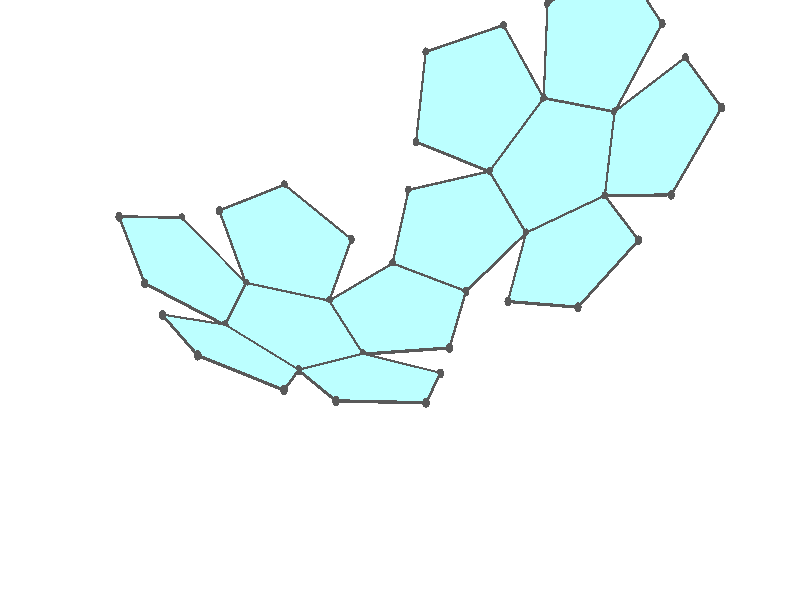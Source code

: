 #version 3.7;
global_settings{assumed_gamma 1.0}
camera{perspective location <18.750000000000000000000000, 10.825317547305481014063844, 12.499999999999996447286321> right <0.133333333333333331482962, -0.230940107675850353485814, -0.000000000000000000000000> up <-0.064951905283832905846353, -0.037499999999999998612221, 0.129903810567665811692706> direction <0.750000000000000111022302, 0.433012701892219298294151, 0.499999999999999944488849> sky <-0.433012701892219298294151, -0.249999999999999944488849, 0.866025403784438707610605> look_at <18.000000000000000000000000, 10.392304845413262270881205, 11.999999999999996447286321>}
light_source{<18.750000000000000000000000, 10.825317547305481014063844, 12.499999999999996447286321> rgb<1.0,1.0,1.0>}
background{rgb<1,1,1>}
union{union{object{union{sphere{<0.187592474085079868872938, 0.577350269189625620036566, -0.080839478491985694574851>,0.029999999999999998889777}sphere{<-0.491123473188422809965203, 0.356822089773089878850243, -0.080839478491985694574851>,0.029999999999999998889777}sphere{<-0.491123473188422865476355, -0.356822089773089767827940, -0.080839478491985694574851>,0.029999999999999998889777}sphere{<0.187592474085079730095060, -0.577350269189625620036566, -0.080839478491985694574851>,0.029999999999999998889777}sphere{<0.607061998206686048717984, -0.000000000000000148687307, -0.080839478491985694574851>,0.029999999999999998889777}} pigment{rgb<0.1,0.1,0.1>}}object{union{cylinder{<0.187592474085079868872938, 0.577350269189625620036566, -0.080839478491985694574851>,<-0.491123473188422809965203, 0.356822089773089878850243, -0.080839478491985694574851>,0.010000000000000000208167}cylinder{<-0.491123473188422809965203, 0.356822089773089878850243, -0.080839478491985694574851>,<-0.491123473188422865476355, -0.356822089773089767827940, -0.080839478491985694574851>,0.010000000000000000208167}cylinder{<-0.491123473188422865476355, -0.356822089773089767827940, -0.080839478491985694574851>,<0.187592474085079730095060, -0.577350269189625620036566, -0.080839478491985694574851>,0.010000000000000000208167}cylinder{<0.187592474085079730095060, -0.577350269189625620036566, -0.080839478491985694574851>,<0.607061998206686048717984, -0.000000000000000148687307, -0.080839478491985694574851>,0.010000000000000000208167}cylinder{<0.607061998206686048717984, -0.000000000000000148687307, -0.080839478491985694574851>,<0.187592474085079868872938, 0.577350269189625620036566, -0.080839478491985694574851>,0.010000000000000000208167}} pigment{rgb<0.1,0.1,0.1>}}object{polygon{5.000000000000000000000000,<0.187592474085079868872938, 0.577350269189625620036566, -0.080839478491985694574851>,<-0.491123473188422809965203, 0.356822089773089878850243, -0.080839478491985694574851>,<-0.491123473188422865476355, -0.356822089773089767827940, -0.080839478491985694574851>,<0.187592474085079730095060, -0.577350269189625620036566, -0.080839478491985694574851>,<0.607061998206686048717984, -0.000000000000000148687307, -0.080839478491985694574851>} pigment{rgbft<0.5,1.0,1.0,0.1,0.1>}}}union{object{union{sphere{<1.269027254789937941836797, -0.208358090256605066326046, 0.085524340595669351428043>,0.029999999999999998889777}sphere{<1.258674758608326005315803, -0.914480741055830770314117, 0.188342835290078558507787>,0.029999999999999998889777}sphere{<0.590311307516434902176172, -1.142530449219320454190552, 0.085524340595669351428043>,0.029999999999999998889777}sphere{<0.187592474085079730095060, -0.577350269189625620036566, -0.080839478491985500285821>,0.029999999999999998889777}sphere{<0.607061998206686048717984, 0.000000000000000000000000, -0.080839478491985528041397>,0.029999999999999998889777}} pigment{rgb<0.1,0.1,0.1>}}object{union{cylinder{<1.269027254789937941836797, -0.208358090256605066326046, 0.085524340595669351428043>,<1.258674758608326005315803, -0.914480741055830770314117, 0.188342835290078558507787>,0.010000000000000000208167}cylinder{<1.258674758608326005315803, -0.914480741055830770314117, 0.188342835290078558507787>,<0.590311307516434902176172, -1.142530449219320454190552, 0.085524340595669351428043>,0.010000000000000000208167}cylinder{<0.590311307516434902176172, -1.142530449219320454190552, 0.085524340595669351428043>,<0.187592474085079730095060, -0.577350269189625620036566, -0.080839478491985500285821>,0.010000000000000000208167}cylinder{<0.187592474085079730095060, -0.577350269189625620036566, -0.080839478491985500285821>,<0.607061998206686048717984, 0.000000000000000000000000, -0.080839478491985528041397>,0.010000000000000000208167}cylinder{<0.607061998206686048717984, 0.000000000000000000000000, -0.080839478491985528041397>,<1.269027254789937941836797, -0.208358090256605066326046, 0.085524340595669351428043>,0.010000000000000000208167}} pigment{rgb<0.1,0.1,0.1>}}object{polygon{5.000000000000000000000000,<1.269027254789937941836797, -0.208358090256605066326046, 0.085524340595669351428043>,<1.258674758608326005315803, -0.914480741055830770314117, 0.188342835290078558507787>,<0.590311307516434902176172, -1.142530449219320454190552, 0.085524340595669351428043>,<0.187592474085079730095060, -0.577350269189625620036566, -0.080839478491985500285821>,<0.607061998206686048717984, 0.000000000000000000000000, -0.080839478491985528041397>} pigment{rgbft<0.5,1.0,1.0,0.1,0.1>}}}union{object{union{sphere{<1.269027254789937941836797, -0.208358090256605066326046, 0.085524340595668824072106>,0.029999999999999998889777}sphere{<1.258674758608326005315803, -0.914480741055830881336419, 0.188342835290078003396275>,0.029999999999999998889777}sphere{<1.867358046663231796458149, -1.099170272694658390122413, 0.511889503864858208537214>,0.029999999999999998889777}sphere{<2.253897503246819145061863, -0.507192029814526934572427, 0.609033847296460928433248>,0.029999999999999998889777}sphere{<1.884108737353484164245288, 0.043360176524662202846017, 0.345525684777203578867955>,0.029999999999999998889777}} pigment{rgb<0.1,0.1,0.1>}}object{union{cylinder{<1.269027254789937941836797, -0.208358090256605066326046, 0.085524340595668824072106>,<1.258674758608326005315803, -0.914480741055830881336419, 0.188342835290078003396275>,0.010000000000000000208167}cylinder{<1.258674758608326005315803, -0.914480741055830881336419, 0.188342835290078003396275>,<1.867358046663231796458149, -1.099170272694658390122413, 0.511889503864858208537214>,0.010000000000000000208167}cylinder{<1.867358046663231796458149, -1.099170272694658390122413, 0.511889503864858208537214>,<2.253897503246819145061863, -0.507192029814526934572427, 0.609033847296460928433248>,0.010000000000000000208167}cylinder{<2.253897503246819145061863, -0.507192029814526934572427, 0.609033847296460928433248>,<1.884108737353484164245288, 0.043360176524662202846017, 0.345525684777203578867955>,0.010000000000000000208167}cylinder{<1.884108737353484164245288, 0.043360176524662202846017, 0.345525684777203578867955>,<1.269027254789937941836797, -0.208358090256605066326046, 0.085524340595668824072106>,0.010000000000000000208167}} pigment{rgb<0.1,0.1,0.1>}}object{polygon{5.000000000000000000000000,<1.269027254789937941836797, -0.208358090256605066326046, 0.085524340595668824072106>,<1.258674758608326005315803, -0.914480741055830881336419, 0.188342835290078003396275>,<1.867358046663231796458149, -1.099170272694658390122413, 0.511889503864858208537214>,<2.253897503246819145061863, -0.507192029814526934572427, 0.609033847296460928433248>,<1.884108737353484164245288, 0.043360176524662202846017, 0.345525684777203578867955>} pigment{rgbft<0.5,1.0,1.0,0.1,0.1>}}}union{object{union{sphere{<1.622418421365920515597736, -1.436300744560862430176940, 0.511889503864857875470307>,0.029999999999999998889777}sphere{<1.258674758608326227360408, -0.914480741055830881336419, 0.188342835290077781351670>,0.029999999999999998889777}sphere{<0.590311307516434902176172, -1.142530449219320898279761, 0.085524340595668491005199>,0.029999999999999998889777}sphere{<0.540983640661061859766789, -1.805292923493883705532426, 0.345525684777203134778745>,0.029999999999999998889777}sphere{<1.178860917050601253563968, -1.986852950900051428817505, 0.609033847296460484344038>,0.029999999999999998889777}} pigment{rgb<0.1,0.1,0.1>}}object{union{cylinder{<1.622418421365920515597736, -1.436300744560862430176940, 0.511889503864857875470307>,<1.258674758608326227360408, -0.914480741055830881336419, 0.188342835290077781351670>,0.010000000000000000208167}cylinder{<1.258674758608326227360408, -0.914480741055830881336419, 0.188342835290077781351670>,<0.590311307516434902176172, -1.142530449219320898279761, 0.085524340595668491005199>,0.010000000000000000208167}cylinder{<0.590311307516434902176172, -1.142530449219320898279761, 0.085524340595668491005199>,<0.540983640661061859766789, -1.805292923493883705532426, 0.345525684777203134778745>,0.010000000000000000208167}cylinder{<0.540983640661061859766789, -1.805292923493883705532426, 0.345525684777203134778745>,<1.178860917050601253563968, -1.986852950900051428817505, 0.609033847296460484344038>,0.010000000000000000208167}cylinder{<1.178860917050601253563968, -1.986852950900051428817505, 0.609033847296460484344038>,<1.622418421365920515597736, -1.436300744560862430176940, 0.511889503864857875470307>,0.010000000000000000208167}} pigment{rgb<0.1,0.1,0.1>}}object{polygon{5.000000000000000000000000,<1.622418421365920515597736, -1.436300744560862430176940, 0.511889503864857875470307>,<1.258674758608326227360408, -0.914480741055830881336419, 0.188342835290077781351670>,<0.590311307516434902176172, -1.142530449219320898279761, 0.085524340595668491005199>,<0.540983640661061859766789, -1.805292923493883705532426, 0.345525684777203134778745>,<1.178860917050601253563968, -1.986852950900051428817505, 0.609033847296460484344038>} pigment{rgbft<0.5,1.0,1.0,0.1,0.1>}}}union{object{union{sphere{<-0.517655346217803291608561, -1.452862858235088427960591, 0.182668684027271599479292>,0.029999999999999998889777}sphere{<0.154444184077475177296890, -1.683626986827835292359623, 0.248381341345601303061130>,0.029999999999999998889777}sphere{<0.590311307516435235243080, -1.142530449219320454190552, 0.085524340595669184894589>,0.029999999999999998889777}sphere{<0.187592474085079841117363, -0.577350269189625509014263, -0.080839478491985694574851>,0.029999999999999998889777}sphere{<-0.497168576324165112367837, -0.769146245772004522045506, -0.020800972436462832060311>,0.029999999999999998889777}} pigment{rgb<0.1,0.1,0.1>}}object{union{cylinder{<-0.517655346217803291608561, -1.452862858235088427960591, 0.182668684027271599479292>,<0.154444184077475177296890, -1.683626986827835292359623, 0.248381341345601303061130>,0.010000000000000000208167}cylinder{<0.154444184077475177296890, -1.683626986827835292359623, 0.248381341345601303061130>,<0.590311307516435235243080, -1.142530449219320454190552, 0.085524340595669184894589>,0.010000000000000000208167}cylinder{<0.590311307516435235243080, -1.142530449219320454190552, 0.085524340595669184894589>,<0.187592474085079841117363, -0.577350269189625509014263, -0.080839478491985694574851>,0.010000000000000000208167}cylinder{<0.187592474085079841117363, -0.577350269189625509014263, -0.080839478491985694574851>,<-0.497168576324165112367837, -0.769146245772004522045506, -0.020800972436462832060311>,0.010000000000000000208167}cylinder{<-0.497168576324165112367837, -0.769146245772004522045506, -0.020800972436462832060311>,<-0.517655346217803291608561, -1.452862858235088427960591, 0.182668684027271599479292>,0.010000000000000000208167}} pigment{rgb<0.1,0.1,0.1>}}object{polygon{5.000000000000000000000000,<-0.517655346217803291608561, -1.452862858235088427960591, 0.182668684027271599479292>,<0.154444184077475177296890, -1.683626986827835292359623, 0.248381341345601303061130>,<0.590311307516435235243080, -1.142530449219320454190552, 0.085524340595669184894589>,<0.187592474085079841117363, -0.577350269189625509014263, -0.080839478491985694574851>,<-0.497168576324165112367837, -0.769146245772004522045506, -0.020800972436462832060311>} pigment{rgbft<0.5,1.0,1.0,0.1,0.1>}}}union{object{union{sphere{<1.269027254789937941836797, -0.208358090256604844281441, 0.085524340595669198772377>,0.029999999999999998889777}sphere{<1.648950294395299609462313, 0.373384203447316043167348, 0.248381341345601330816706>,0.029999999999999998889777}sphere{<1.221790389397334086751812, 0.941278803906267835799326, 0.182668684027271599479292>,0.029999999999999998889777}sphere{<0.577868009872053334241571, 0.710514675313520971400294, -0.020800972436462797365841>,0.029999999999999998889777}sphere{<0.607061998206685937695681, 0.000000000000000000000000, -0.080839478491985722330426>,0.029999999999999998889777}} pigment{rgb<0.1,0.1,0.1>}}object{union{cylinder{<1.269027254789937941836797, -0.208358090256604844281441, 0.085524340595669198772377>,<1.648950294395299609462313, 0.373384203447316043167348, 0.248381341345601330816706>,0.010000000000000000208167}cylinder{<1.648950294395299609462313, 0.373384203447316043167348, 0.248381341345601330816706>,<1.221790389397334086751812, 0.941278803906267835799326, 0.182668684027271599479292>,0.010000000000000000208167}cylinder{<1.221790389397334086751812, 0.941278803906267835799326, 0.182668684027271599479292>,<0.577868009872053334241571, 0.710514675313520971400294, -0.020800972436462797365841>,0.010000000000000000208167}cylinder{<0.577868009872053334241571, 0.710514675313520971400294, -0.020800972436462797365841>,<0.607061998206685937695681, 0.000000000000000000000000, -0.080839478491985722330426>,0.010000000000000000208167}cylinder{<0.607061998206685937695681, 0.000000000000000000000000, -0.080839478491985722330426>,<1.269027254789937941836797, -0.208358090256604844281441, 0.085524340595669198772377>,0.010000000000000000208167}} pigment{rgb<0.1,0.1,0.1>}}object{polygon{5.000000000000000000000000,<1.269027254789937941836797, -0.208358090256604844281441, 0.085524340595669198772377>,<1.648950294395299609462313, 0.373384203447316043167348, 0.248381341345601330816706>,<1.221790389397334086751812, 0.941278803906267835799326, 0.182668684027271599479292>,<0.577868009872053334241571, 0.710514675313520971400294, -0.020800972436462797365841>,<0.607061998206685937695681, 0.000000000000000000000000, -0.080839478491985722330426>} pigment{rgbft<0.5,1.0,1.0,0.1,0.1>}}}union{object{union{sphere{<-1.149134428098702587206503, 0.577350269189625731058868, 0.085524340595669115505650>,0.029999999999999998889777}sphere{<-0.491123473188422865476355, 0.356822089773089878850243, -0.080839478491985750086002>,0.029999999999999998889777}sphere{<-0.491123473188422920987506, -0.356822089773089767827940, -0.080839478491985777841577>,0.029999999999999998889777}sphere{<-1.149134428098702587206503, -0.577350269189625509014263, 0.085524340595669101627863>,0.029999999999999998889777}sphere{<-1.555807563203030152720885, 0.000000000000000021848008, 0.188342835290078364218758>,0.029999999999999998889777}} pigment{rgb<0.1,0.1,0.1>}}object{union{cylinder{<-1.149134428098702587206503, 0.577350269189625731058868, 0.085524340595669115505650>,<-0.491123473188422865476355, 0.356822089773089878850243, -0.080839478491985750086002>,0.010000000000000000208167}cylinder{<-0.491123473188422865476355, 0.356822089773089878850243, -0.080839478491985750086002>,<-0.491123473188422920987506, -0.356822089773089767827940, -0.080839478491985777841577>,0.010000000000000000208167}cylinder{<-0.491123473188422920987506, -0.356822089773089767827940, -0.080839478491985777841577>,<-1.149134428098702587206503, -0.577350269189625509014263, 0.085524340595669101627863>,0.010000000000000000208167}cylinder{<-1.149134428098702587206503, -0.577350269189625509014263, 0.085524340595669101627863>,<-1.555807563203030152720885, 0.000000000000000021848008, 0.188342835290078364218758>,0.010000000000000000208167}cylinder{<-1.555807563203030152720885, 0.000000000000000021848008, 0.188342835290078364218758>,<-1.149134428098702587206503, 0.577350269189625731058868, 0.085524340595669115505650>,0.010000000000000000208167}} pigment{rgb<0.1,0.1,0.1>}}object{polygon{5.000000000000000000000000,<-1.149134428098702587206503, 0.577350269189625731058868, 0.085524340595669115505650>,<-0.491123473188422865476355, 0.356822089773089878850243, -0.080839478491985750086002>,<-0.491123473188422920987506, -0.356822089773089767827940, -0.080839478491985777841577>,<-1.149134428098702587206503, -0.577350269189625509014263, 0.085524340595669101627863>,<-1.555807563203030152720885, 0.000000000000000021848008, 0.188342835290078364218758>} pigment{rgbft<0.5,1.0,1.0,0.1,0.1>}}}union{object{union{sphere{<-1.149134428098702809251108, 0.577350269189625842081171, 0.085524340595669490205921>,0.029999999999999998889777}sphere{<-1.498789515471297573157017, 1.142530449219320232145947, 0.345525684777204189490618>,0.029999999999999998889777}sphere{<-2.121561378911202666586178, 0.914480741055830659291814, 0.609033847296461372522458>,0.029999999999999998889777}sphere{<-2.156800470381576850797956, 0.208358090256604899792592, 0.511889503864858763648726>,0.029999999999999998889777}sphere{<-1.555807563203029930676280, -0.000000000000000222044605, 0.188342835290078558507787>,0.029999999999999998889777}} pigment{rgb<0.1,0.1,0.1>}}object{union{cylinder{<-1.149134428098702809251108, 0.577350269189625842081171, 0.085524340595669490205921>,<-1.498789515471297573157017, 1.142530449219320232145947, 0.345525684777204189490618>,0.010000000000000000208167}cylinder{<-1.498789515471297573157017, 1.142530449219320232145947, 0.345525684777204189490618>,<-2.121561378911202666586178, 0.914480741055830659291814, 0.609033847296461372522458>,0.010000000000000000208167}cylinder{<-2.121561378911202666586178, 0.914480741055830659291814, 0.609033847296461372522458>,<-2.156800470381576850797956, 0.208358090256604899792592, 0.511889503864858763648726>,0.010000000000000000208167}cylinder{<-2.156800470381576850797956, 0.208358090256604899792592, 0.511889503864858763648726>,<-1.555807563203029930676280, -0.000000000000000222044605, 0.188342835290078558507787>,0.010000000000000000208167}cylinder{<-1.555807563203029930676280, -0.000000000000000222044605, 0.188342835290078558507787>,<-1.149134428098702809251108, 0.577350269189625842081171, 0.085524340595669490205921>,0.010000000000000000208167}} pigment{rgb<0.1,0.1,0.1>}}object{polygon{5.000000000000000000000000,<-1.149134428098702809251108, 0.577350269189625842081171, 0.085524340595669490205921>,<-1.498789515471297573157017, 1.142530449219320232145947, 0.345525684777204189490618>,<-2.121561378911202666586178, 0.914480741055830659291814, 0.609033847296461372522458>,<-2.156800470381576850797956, 0.208358090256604899792592, 0.511889503864858763648726>,<-1.555807563203029930676280, -0.000000000000000222044605, 0.188342835290078558507787>} pigment{rgbft<0.5,1.0,1.0,0.1,0.1>}}}union{object{union{sphere{<-1.149134428098702809251108, 0.577350269189625953103473, 0.085524340595669656739375>,0.029999999999999998889777}sphere{<-1.498789515471297573157017, 1.142530449219320232145947, 0.345525684777204356024072>,0.029999999999999998889777}sphere{<-1.036300228194400707693035, 1.683626986827835514404228, 0.396576748843728732474290>,0.029999999999999998889777}sphere{<-0.400811041851969029892189, 1.452862858235089094094405, 0.168126697417154469249567>,0.029999999999999998889777}sphere{<-0.470546412486227638716230, 0.769146245772005077157019, -0.024114263162654220318259>,0.029999999999999998889777}} pigment{rgb<0.1,0.1,0.1>}}object{union{cylinder{<-1.149134428098702809251108, 0.577350269189625953103473, 0.085524340595669656739375>,<-1.498789515471297573157017, 1.142530449219320232145947, 0.345525684777204356024072>,0.010000000000000000208167}cylinder{<-1.498789515471297573157017, 1.142530449219320232145947, 0.345525684777204356024072>,<-1.036300228194400707693035, 1.683626986827835514404228, 0.396576748843728732474290>,0.010000000000000000208167}cylinder{<-1.036300228194400707693035, 1.683626986827835514404228, 0.396576748843728732474290>,<-0.400811041851969029892189, 1.452862858235089094094405, 0.168126697417154469249567>,0.010000000000000000208167}cylinder{<-0.400811041851969029892189, 1.452862858235089094094405, 0.168126697417154469249567>,<-0.470546412486227638716230, 0.769146245772005077157019, -0.024114263162654220318259>,0.010000000000000000208167}cylinder{<-0.470546412486227638716230, 0.769146245772005077157019, -0.024114263162654220318259>,<-1.149134428098702809251108, 0.577350269189625953103473, 0.085524340595669656739375>,0.010000000000000000208167}} pigment{rgb<0.1,0.1,0.1>}}object{polygon{5.000000000000000000000000,<-1.149134428098702809251108, 0.577350269189625953103473, 0.085524340595669656739375>,<-1.498789515471297573157017, 1.142530449219320232145947, 0.345525684777204356024072>,<-1.036300228194400707693035, 1.683626986827835514404228, 0.396576748843728732474290>,<-0.400811041851969029892189, 1.452862858235089094094405, 0.168126697417154469249567>,<-0.470546412486227638716230, 0.769146245772005077157019, -0.024114263162654220318259>} pigment{rgbft<0.5,1.0,1.0,0.1,0.1>}}}union{object{union{sphere{<-1.387236277240909698704741, 1.805292923493882817354006, 0.585504418697345263566945>,0.029999999999999998889777}sphere{<-1.498789515471297573157017, 1.142530449219320232145947, 0.345525684777204578068677>,0.029999999999999998889777}sphere{<-2.121561378911202666586178, 0.914480741055830659291814, 0.609033847296461594567063>,0.029999999999999998889777}sphere{<-2.394902319523783518206983, 1.436300744560862874266149, 1.011869581966534648032052>,0.029999999999999998889777}sphere{<-1.941064447899320644097543, 1.986852950900051428817505, 0.997327595356417129224269>,0.029999999999999998889777}} pigment{rgb<0.1,0.1,0.1>}}object{union{cylinder{<-1.387236277240909698704741, 1.805292923493882817354006, 0.585504418697345263566945>,<-1.498789515471297573157017, 1.142530449219320232145947, 0.345525684777204578068677>,0.010000000000000000208167}cylinder{<-1.498789515471297573157017, 1.142530449219320232145947, 0.345525684777204578068677>,<-2.121561378911202666586178, 0.914480741055830659291814, 0.609033847296461594567063>,0.010000000000000000208167}cylinder{<-2.121561378911202666586178, 0.914480741055830659291814, 0.609033847296461594567063>,<-2.394902319523783518206983, 1.436300744560862874266149, 1.011869581966534648032052>,0.010000000000000000208167}cylinder{<-2.394902319523783518206983, 1.436300744560862874266149, 1.011869581966534648032052>,<-1.941064447899320644097543, 1.986852950900051428817505, 0.997327595356417129224269>,0.010000000000000000208167}cylinder{<-1.941064447899320644097543, 1.986852950900051428817505, 0.997327595356417129224269>,<-1.387236277240909698704741, 1.805292923493882817354006, 0.585504418697345263566945>,0.010000000000000000208167}} pigment{rgb<0.1,0.1,0.1>}}object{polygon{5.000000000000000000000000,<-1.387236277240909698704741, 1.805292923493882817354006, 0.585504418697345263566945>,<-1.498789515471297573157017, 1.142530449219320232145947, 0.345525684777204578068677>,<-2.121561378911202666586178, 0.914480741055830659291814, 0.609033847296461594567063>,<-2.394902319523783518206983, 1.436300744560862874266149, 1.011869581966534648032052>,<-1.941064447899320644097543, 1.986852950900051428817505, 0.997327595356417129224269>} pigment{rgbft<0.5,1.0,1.0,0.1,0.1>}}}union{object{union{sphere{<-2.983305835460832611261139, 0.507192029814524492081773, 1.260835757875673701633445>,0.029999999999999998889777}sphere{<-2.632369786414323176160224, 1.099170272694656391720969, 1.071908088022057281563093>,0.029999999999999998889777}sphere{<-2.121561378911202666586178, 0.914480741055830881336419, 0.609033847296461150477853>,0.029999999999999998889777}sphere{<-2.156800470381577294887165, 0.208358090256604955303743, 0.511889503864858541604121>,0.029999999999999998889777}sphere{<-2.689387834146055311634882, -0.043360176524663979202856, 0.914725238534931595069111>,0.029999999999999998889777}} pigment{rgb<0.1,0.1,0.1>}}object{union{cylinder{<-2.983305835460832611261139, 0.507192029814524492081773, 1.260835757875673701633445>,<-2.632369786414323176160224, 1.099170272694656391720969, 1.071908088022057281563093>,0.010000000000000000208167}cylinder{<-2.632369786414323176160224, 1.099170272694656391720969, 1.071908088022057281563093>,<-2.121561378911202666586178, 0.914480741055830881336419, 0.609033847296461150477853>,0.010000000000000000208167}cylinder{<-2.121561378911202666586178, 0.914480741055830881336419, 0.609033847296461150477853>,<-2.156800470381577294887165, 0.208358090256604955303743, 0.511889503864858541604121>,0.010000000000000000208167}cylinder{<-2.156800470381577294887165, 0.208358090256604955303743, 0.511889503864858541604121>,<-2.689387834146055311634882, -0.043360176524663979202856, 0.914725238534931595069111>,0.010000000000000000208167}cylinder{<-2.689387834146055311634882, -0.043360176524663979202856, 0.914725238534931595069111>,<-2.983305835460832611261139, 0.507192029814524492081773, 1.260835757875673701633445>,0.010000000000000000208167}} pigment{rgb<0.1,0.1,0.1>}}object{polygon{5.000000000000000000000000,<-2.983305835460832611261139, 0.507192029814524492081773, 1.260835757875673701633445>,<-2.632369786414323176160224, 1.099170272694656391720969, 1.071908088022057281563093>,<-2.121561378911202666586178, 0.914480741055830881336419, 0.609033847296461150477853>,<-2.156800470381577294887165, 0.208358090256604955303743, 0.511889503864858541604121>,<-2.689387834146055311634882, -0.043360176524663979202856, 0.914725238534931595069111>} pigment{rgbft<0.5,1.0,1.0,0.1,0.1>}}}union{object{union{sphere{<-1.512787800047739272812919, -0.710514675313521415489504, 0.239393899356603157002610>,0.029999999999999998889777}sphere{<-2.087193031408345778032754, -0.941278803906267613754721, 0.594491860686344075759280>,0.029999999999999998889777}sphere{<-2.485214750860238908103383, -0.373384203447315432544684, 0.762903406057395039319147>,0.029999999999999998889777}sphere{<-2.156800470381576850797956, 0.208358090256604899792592, 0.511889503864858763648726>,0.029999999999999998889777}sphere{<-1.555807563203029708631675, 0.000000000000000000000000, 0.188342835290078447485485>,0.029999999999999998889777}} pigment{rgb<0.1,0.1,0.1>}}object{union{cylinder{<-1.512787800047739272812919, -0.710514675313521415489504, 0.239393899356603157002610>,<-2.087193031408345778032754, -0.941278803906267613754721, 0.594491860686344075759280>,0.010000000000000000208167}cylinder{<-2.087193031408345778032754, -0.941278803906267613754721, 0.594491860686344075759280>,<-2.485214750860238908103383, -0.373384203447315432544684, 0.762903406057395039319147>,0.010000000000000000208167}cylinder{<-2.485214750860238908103383, -0.373384203447315432544684, 0.762903406057395039319147>,<-2.156800470381576850797956, 0.208358090256604899792592, 0.511889503864858763648726>,0.010000000000000000208167}cylinder{<-2.156800470381576850797956, 0.208358090256604899792592, 0.511889503864858763648726>,<-1.555807563203029708631675, 0.000000000000000000000000, 0.188342835290078447485485>,0.010000000000000000208167}cylinder{<-1.555807563203029708631675, 0.000000000000000000000000, 0.188342835290078447485485>,<-1.512787800047739272812919, -0.710514675313521415489504, 0.239393899356603157002610>,0.010000000000000000208167}} pigment{rgb<0.1,0.1,0.1>}}object{polygon{5.000000000000000000000000,<-1.512787800047739272812919, -0.710514675313521415489504, 0.239393899356603157002610>,<-2.087193031408345778032754, -0.941278803906267613754721, 0.594491860686344075759280>,<-2.485214750860238908103383, -0.373384203447315432544684, 0.762903406057395039319147>,<-2.156800470381576850797956, 0.208358090256604899792592, 0.511889503864858763648726>,<-1.555807563203029708631675, 0.000000000000000000000000, 0.188342835290078447485485>} pigment{rgbft<0.5,1.0,1.0,0.1,0.1>}}}}
